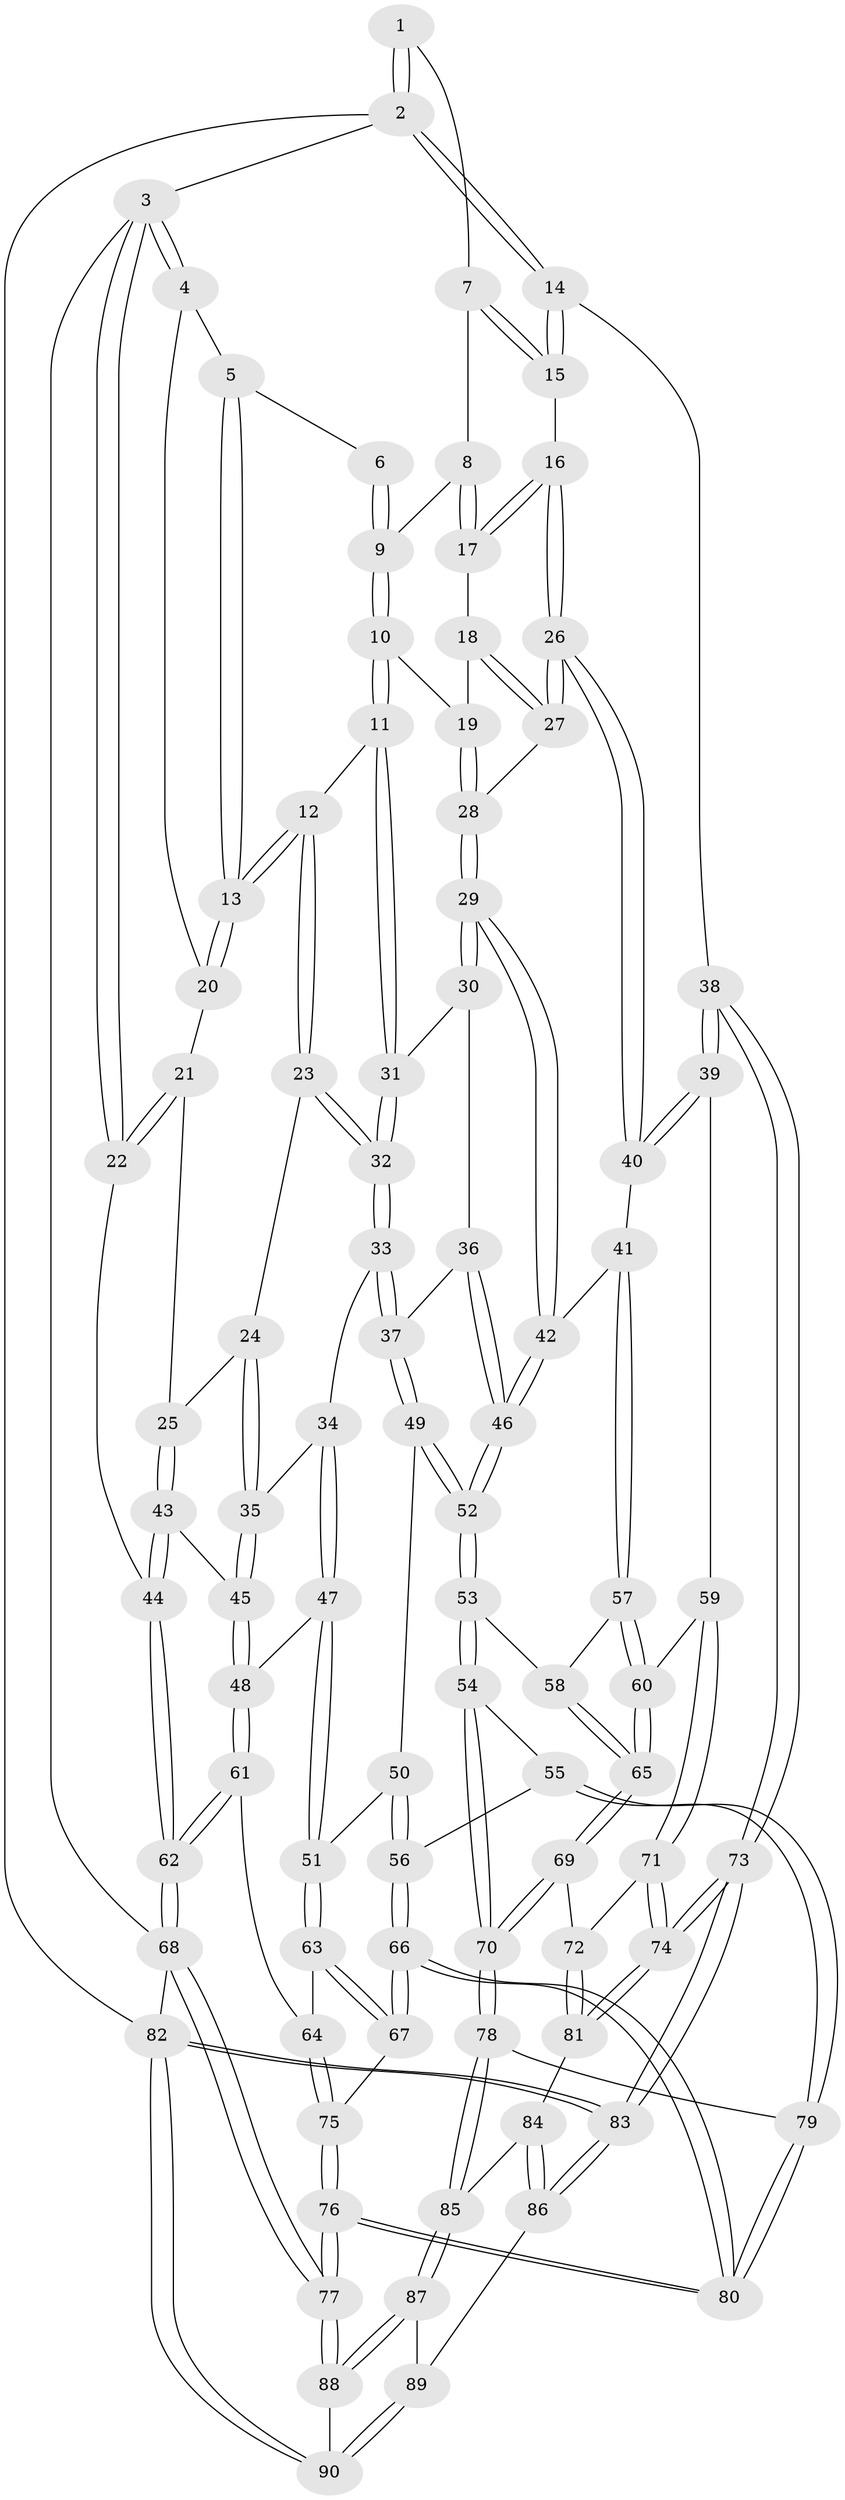 // coarse degree distribution, {4: 0.35185185185185186, 5: 0.46296296296296297, 3: 0.07407407407407407, 6: 0.07407407407407407, 8: 0.018518518518518517, 7: 0.018518518518518517}
// Generated by graph-tools (version 1.1) at 2025/06/03/04/25 22:06:39]
// undirected, 90 vertices, 222 edges
graph export_dot {
graph [start="1"]
  node [color=gray90,style=filled];
  1 [pos="+1+0"];
  2 [pos="+1+0"];
  3 [pos="+0+0"];
  4 [pos="+0+0"];
  5 [pos="+0+0"];
  6 [pos="+0.6476482053210755+0"];
  7 [pos="+0.8853718549026635+0.12213547909233527"];
  8 [pos="+0.8195487242193322+0.11374581877911205"];
  9 [pos="+0.6387947027049894+0.0025618691535389264"];
  10 [pos="+0.5788980929693824+0.11448506130496738"];
  11 [pos="+0.5148343940801647+0.15631031797490916"];
  12 [pos="+0.28800448202986195+0.1895946871418783"];
  13 [pos="+0.26537363776855283+0.16193856213788194"];
  14 [pos="+1+0.21270702155751967"];
  15 [pos="+1+0.2248173635449858"];
  16 [pos="+0.8918302622139781+0.3229530706981738"];
  17 [pos="+0.8101795942869758+0.23590702850440842"];
  18 [pos="+0.715993515581253+0.2508915347185434"];
  19 [pos="+0.6318493668363304+0.18682461376151774"];
  20 [pos="+0.054310844213987006+0.2300977224535538"];
  21 [pos="+0.0351779217107206+0.25291987356214124"];
  22 [pos="+0+0.23749775581696997"];
  23 [pos="+0.2781885641833187+0.23792686671874058"];
  24 [pos="+0.23318259081384918+0.28599980970076877"];
  25 [pos="+0.08878533931595724+0.3545909554435647"];
  26 [pos="+0.8300961055694157+0.4055431450971348"];
  27 [pos="+0.7576392307259183+0.36028541739391373"];
  28 [pos="+0.651158059131682+0.37045446961519984"];
  29 [pos="+0.6107448300798507+0.4084525984770616"];
  30 [pos="+0.5409189824287898+0.36539641192702005"];
  31 [pos="+0.5273641667191619+0.3408103475598181"];
  32 [pos="+0.36687995459389044+0.4011721319156572"];
  33 [pos="+0.37069616584402854+0.42442005951078815"];
  34 [pos="+0.25725316449087765+0.48665399126532355"];
  35 [pos="+0.20946311099722276+0.4505788638432718"];
  36 [pos="+0.48981938079334236+0.437833475986288"];
  37 [pos="+0.39138439477385767+0.45521263719106475"];
  38 [pos="+1+0.569727829162427"];
  39 [pos="+0.9579025656983681+0.5638750345205196"];
  40 [pos="+0.8303166789006087+0.4329266007242342"];
  41 [pos="+0.7368013292130969+0.504636327156341"];
  42 [pos="+0.6189204802210455+0.46208617032172905"];
  43 [pos="+0.023650508595376922+0.43520759752750604"];
  44 [pos="+0+0.4467720159714383"];
  45 [pos="+0.10541766820127658+0.5035600588515908"];
  46 [pos="+0.5618378751949723+0.5270528330765806"];
  47 [pos="+0.26012353286668694+0.5542090524887014"];
  48 [pos="+0.11764899198296737+0.5398912612558491"];
  49 [pos="+0.3962697361901614+0.4882476794960055"];
  50 [pos="+0.39005293584506157+0.4996586291682375"];
  51 [pos="+0.26927888260996335+0.5669647736927264"];
  52 [pos="+0.541164897842598+0.5804996432414727"];
  53 [pos="+0.5423281921567392+0.5899378266907886"];
  54 [pos="+0.5397601557338451+0.6126302293261922"];
  55 [pos="+0.47280216000663267+0.6605714169893846"];
  56 [pos="+0.3750894638548529+0.6764066162205574"];
  57 [pos="+0.7305326542949744+0.5485441731193658"];
  58 [pos="+0.7272023224899334+0.5590457887955246"];
  59 [pos="+0.920824202237932+0.6019966851746809"];
  60 [pos="+0.8874102132368752+0.6149868986040281"];
  61 [pos="+0.11047321414021975+0.6290193916300809"];
  62 [pos="+0+0.6617809265082673"];
  63 [pos="+0.2744089427509948+0.6015733221148052"];
  64 [pos="+0.11651130968874651+0.6372235366124133"];
  65 [pos="+0.7331789260162864+0.7029440349235301"];
  66 [pos="+0.3500298662822876+0.6914940737238102"];
  67 [pos="+0.30999485000095117+0.6555983039981051"];
  68 [pos="+0+1"];
  69 [pos="+0.7209823828938507+0.7267548279292465"];
  70 [pos="+0.6975572289750299+0.7493845662486683"];
  71 [pos="+0.9094378802299703+0.7154936646302"];
  72 [pos="+0.827358229288672+0.7438299132658365"];
  73 [pos="+1+0.8924139203835271"];
  74 [pos="+0.9808409703588542+0.8460647992472002"];
  75 [pos="+0.1322432564891115+0.6877313559992161"];
  76 [pos="+0.14666489382056924+1"];
  77 [pos="+0.13847042333201218+1"];
  78 [pos="+0.6827444542031561+0.8222819449546911"];
  79 [pos="+0.531325753909702+0.8430197033370406"];
  80 [pos="+0.2669198577006927+1"];
  81 [pos="+0.9554277324206757+0.8512408626555377"];
  82 [pos="+1+1"];
  83 [pos="+1+1"];
  84 [pos="+0.9144643250369283+0.8690970599682479"];
  85 [pos="+0.6854186957612941+0.8270985295672338"];
  86 [pos="+0.8681058081446169+0.9542489702006286"];
  87 [pos="+0.6892651495183811+0.858012997808454"];
  88 [pos="+0.33478754195807403+1"];
  89 [pos="+0.7552833855742154+1"];
  90 [pos="+0.7524914230316454+1"];
  1 -- 2;
  1 -- 2;
  1 -- 7;
  2 -- 3;
  2 -- 14;
  2 -- 14;
  2 -- 82;
  3 -- 4;
  3 -- 4;
  3 -- 22;
  3 -- 22;
  3 -- 68;
  4 -- 5;
  4 -- 20;
  5 -- 6;
  5 -- 13;
  5 -- 13;
  6 -- 9;
  6 -- 9;
  7 -- 8;
  7 -- 15;
  7 -- 15;
  8 -- 9;
  8 -- 17;
  8 -- 17;
  9 -- 10;
  9 -- 10;
  10 -- 11;
  10 -- 11;
  10 -- 19;
  11 -- 12;
  11 -- 31;
  11 -- 31;
  12 -- 13;
  12 -- 13;
  12 -- 23;
  12 -- 23;
  13 -- 20;
  13 -- 20;
  14 -- 15;
  14 -- 15;
  14 -- 38;
  15 -- 16;
  16 -- 17;
  16 -- 17;
  16 -- 26;
  16 -- 26;
  17 -- 18;
  18 -- 19;
  18 -- 27;
  18 -- 27;
  19 -- 28;
  19 -- 28;
  20 -- 21;
  21 -- 22;
  21 -- 22;
  21 -- 25;
  22 -- 44;
  23 -- 24;
  23 -- 32;
  23 -- 32;
  24 -- 25;
  24 -- 35;
  24 -- 35;
  25 -- 43;
  25 -- 43;
  26 -- 27;
  26 -- 27;
  26 -- 40;
  26 -- 40;
  27 -- 28;
  28 -- 29;
  28 -- 29;
  29 -- 30;
  29 -- 30;
  29 -- 42;
  29 -- 42;
  30 -- 31;
  30 -- 36;
  31 -- 32;
  31 -- 32;
  32 -- 33;
  32 -- 33;
  33 -- 34;
  33 -- 37;
  33 -- 37;
  34 -- 35;
  34 -- 47;
  34 -- 47;
  35 -- 45;
  35 -- 45;
  36 -- 37;
  36 -- 46;
  36 -- 46;
  37 -- 49;
  37 -- 49;
  38 -- 39;
  38 -- 39;
  38 -- 73;
  38 -- 73;
  39 -- 40;
  39 -- 40;
  39 -- 59;
  40 -- 41;
  41 -- 42;
  41 -- 57;
  41 -- 57;
  42 -- 46;
  42 -- 46;
  43 -- 44;
  43 -- 44;
  43 -- 45;
  44 -- 62;
  44 -- 62;
  45 -- 48;
  45 -- 48;
  46 -- 52;
  46 -- 52;
  47 -- 48;
  47 -- 51;
  47 -- 51;
  48 -- 61;
  48 -- 61;
  49 -- 50;
  49 -- 52;
  49 -- 52;
  50 -- 51;
  50 -- 56;
  50 -- 56;
  51 -- 63;
  51 -- 63;
  52 -- 53;
  52 -- 53;
  53 -- 54;
  53 -- 54;
  53 -- 58;
  54 -- 55;
  54 -- 70;
  54 -- 70;
  55 -- 56;
  55 -- 79;
  55 -- 79;
  56 -- 66;
  56 -- 66;
  57 -- 58;
  57 -- 60;
  57 -- 60;
  58 -- 65;
  58 -- 65;
  59 -- 60;
  59 -- 71;
  59 -- 71;
  60 -- 65;
  60 -- 65;
  61 -- 62;
  61 -- 62;
  61 -- 64;
  62 -- 68;
  62 -- 68;
  63 -- 64;
  63 -- 67;
  63 -- 67;
  64 -- 75;
  64 -- 75;
  65 -- 69;
  65 -- 69;
  66 -- 67;
  66 -- 67;
  66 -- 80;
  66 -- 80;
  67 -- 75;
  68 -- 77;
  68 -- 77;
  68 -- 82;
  69 -- 70;
  69 -- 70;
  69 -- 72;
  70 -- 78;
  70 -- 78;
  71 -- 72;
  71 -- 74;
  71 -- 74;
  72 -- 81;
  72 -- 81;
  73 -- 74;
  73 -- 74;
  73 -- 83;
  73 -- 83;
  74 -- 81;
  74 -- 81;
  75 -- 76;
  75 -- 76;
  76 -- 77;
  76 -- 77;
  76 -- 80;
  76 -- 80;
  77 -- 88;
  77 -- 88;
  78 -- 79;
  78 -- 85;
  78 -- 85;
  79 -- 80;
  79 -- 80;
  81 -- 84;
  82 -- 83;
  82 -- 83;
  82 -- 90;
  82 -- 90;
  83 -- 86;
  83 -- 86;
  84 -- 85;
  84 -- 86;
  84 -- 86;
  85 -- 87;
  85 -- 87;
  86 -- 89;
  87 -- 88;
  87 -- 88;
  87 -- 89;
  88 -- 90;
  89 -- 90;
  89 -- 90;
}
